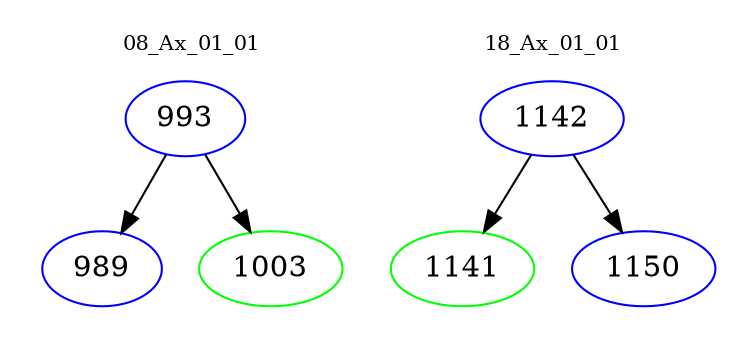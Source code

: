 digraph{
subgraph cluster_0 {
color = white
label = "08_Ax_01_01";
fontsize=10;
T0_993 [label="993", color="blue"]
T0_993 -> T0_989 [color="black"]
T0_989 [label="989", color="blue"]
T0_993 -> T0_1003 [color="black"]
T0_1003 [label="1003", color="green"]
}
subgraph cluster_1 {
color = white
label = "18_Ax_01_01";
fontsize=10;
T1_1142 [label="1142", color="blue"]
T1_1142 -> T1_1141 [color="black"]
T1_1141 [label="1141", color="green"]
T1_1142 -> T1_1150 [color="black"]
T1_1150 [label="1150", color="blue"]
}
}
